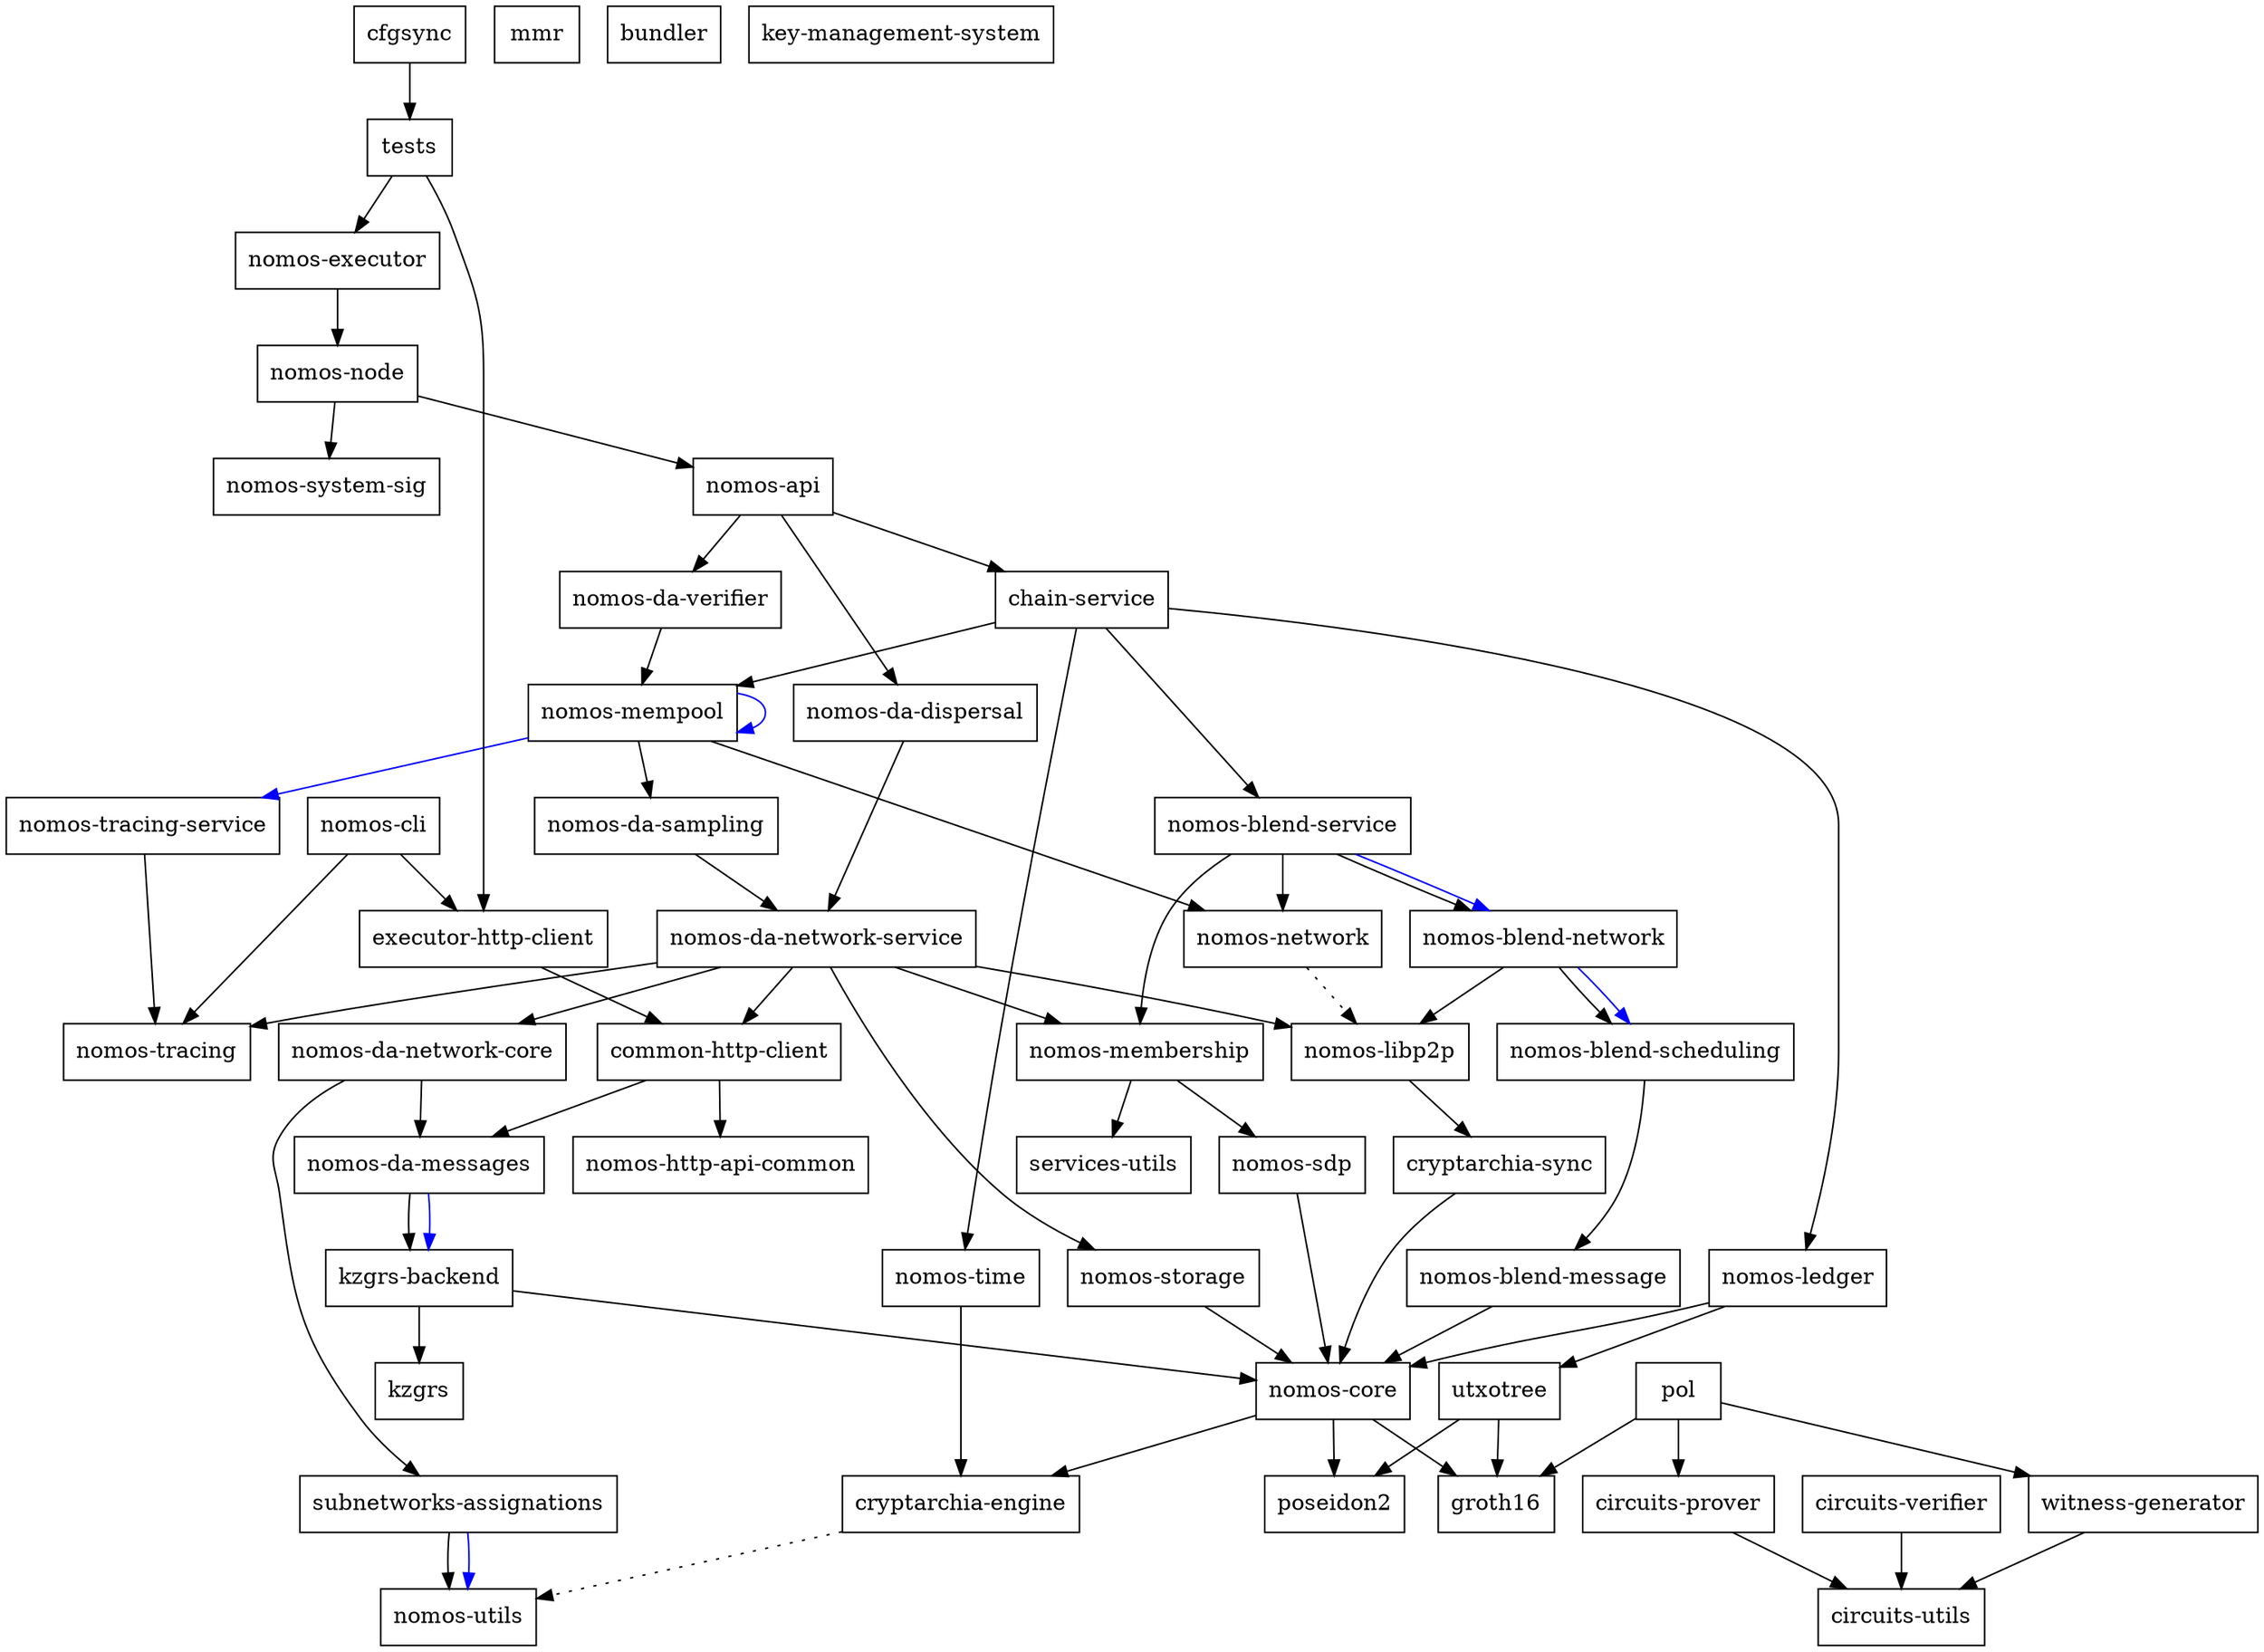 digraph {
    0 [ label = "cryptarchia-engine" shape = box]
    1 [ label = "nomos-utils" shape = box]
    2 [ label = "cryptarchia-sync" shape = box]
    3 [ label = "nomos-core" shape = box]
    4 [ label = "groth16" shape = box]
    5 [ label = "poseidon2" shape = box]
    6 [ label = "nomos-ledger" shape = box]
    7 [ label = "utxotree" shape = box]
    8 [ label = "mmr" shape = box]
    9 [ label = "nomos-http-api-common" shape = box]
    10 [ label = "nomos-executor" shape = box]
    11 [ label = "kzgrs-backend" shape = box]
    12 [ label = "kzgrs" shape = box]
    13 [ label = "nomos-api" shape = box]
    14 [ label = "chain-service" shape = box]
    15 [ label = "nomos-blend-service" shape = box]
    16 [ label = "nomos-blend-message" shape = box]
    17 [ label = "nomos-blend-network" shape = box]
    18 [ label = "nomos-blend-scheduling" shape = box]
    19 [ label = "nomos-libp2p" shape = box]
    20 [ label = "nomos-membership" shape = box]
    21 [ label = "nomos-sdp" shape = box]
    22 [ label = "services-utils" shape = box]
    23 [ label = "nomos-network" shape = box]
    24 [ label = "nomos-da-sampling" shape = box]
    25 [ label = "nomos-da-network-core" shape = box]
    26 [ label = "nomos-da-messages" shape = box]
    27 [ label = "subnetworks-assignations" shape = box]
    28 [ label = "nomos-da-network-service" shape = box]
    29 [ label = "common-http-client" shape = box]
    30 [ label = "nomos-storage" shape = box]
    31 [ label = "nomos-tracing" shape = box]
    32 [ label = "nomos-mempool" shape = box]
    33 [ label = "nomos-tracing-service" shape = box]
    34 [ label = "nomos-time" shape = box]
    35 [ label = "nomos-da-dispersal" shape = box]
    36 [ label = "nomos-da-verifier" shape = box]
    37 [ label = "nomos-node" shape = box]
    38 [ label = "nomos-system-sig" shape = box]
    39 [ label = "executor-http-client" shape = box]
    40 [ label = "bundler" shape = box]
    41 [ label = "nomos-cli" shape = box]
    42 [ label = "key-management-system" shape = box]
    43 [ label = "cfgsync" shape = box]
    44 [ label = "tests" shape = box]
    45 [ label = "circuits-prover" shape = box]
    46 [ label = "circuits-utils" shape = box]
    47 [ label = "circuits-verifier" shape = box]
    48 [ label = "witness-generator" shape = box]
    49 [ label = "pol" shape = box]
    0 -> 1 [ style = dotted]
    2 -> 3 [ ]
    3 -> 0 [ ]
    3 -> 4 [ ]
    3 -> 5 [ ]
    6 -> 3 [ ]
    6 -> 7 [ ]
    7 -> 4 [ ]
    7 -> 5 [ ]
    10 -> 37 [ ]
    11 -> 12 [ ]
    11 -> 3 [ ]
    13 -> 14 [ ]
    13 -> 35 [ ]
    13 -> 36 [ ]
    14 -> 15 [ ]
    14 -> 6 [ ]
    14 -> 32 [ ]
    14 -> 34 [ ]
    15 -> 17 [ ]
    15 -> 17 [ color = blue]
    15 -> 20 [ ]
    15 -> 23 [ ]
    16 -> 3 [ ]
    17 -> 18 [ ]
    17 -> 18 [ color = blue]
    17 -> 19 [ ]
    18 -> 16 [ ]
    19 -> 2 [ ]
    20 -> 21 [ ]
    20 -> 22 [ ]
    21 -> 3 [ ]
    23 -> 19 [ style = dotted]
    24 -> 28 [ ]
    25 -> 26 [ ]
    25 -> 27 [ ]
    26 -> 11 [ ]
    26 -> 11 [ color = blue]
    27 -> 1 [ ]
    27 -> 1 [ color = blue]
    28 -> 29 [ ]
    28 -> 25 [ ]
    28 -> 19 [ ]
    28 -> 20 [ ]
    28 -> 30 [ ]
    28 -> 31 [ ]
    29 -> 26 [ ]
    29 -> 9 [ ]
    30 -> 3 [ ]
    32 -> 24 [ ]
    32 -> 32 [ color = blue]
    32 -> 23 [ ]
    32 -> 33 [ color = blue]
    33 -> 31 [ ]
    34 -> 0 [ ]
    35 -> 28 [ ]
    36 -> 32 [ ]
    37 -> 13 [ ]
    37 -> 38 [ ]
    39 -> 29 [ ]
    41 -> 39 [ ]
    41 -> 31 [ ]
    43 -> 44 [ ]
    44 -> 39 [ ]
    44 -> 10 [ ]
    45 -> 46 [ ]
    47 -> 46 [ ]
    48 -> 46 [ ]
    49 -> 45 [ ]
    49 -> 4 [ ]
    49 -> 48 [ ]
}

